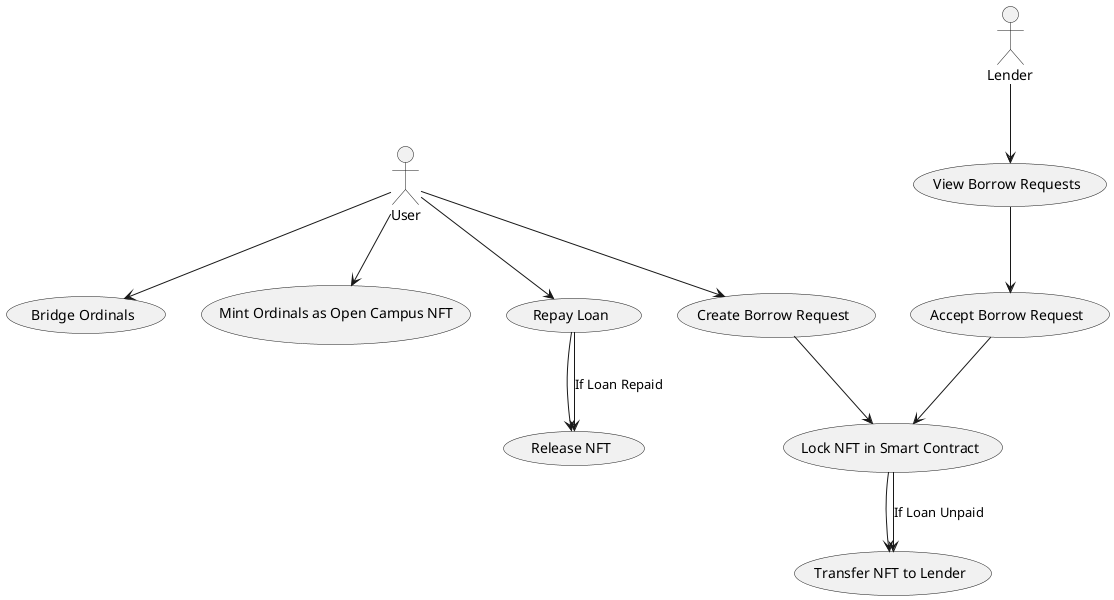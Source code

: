 @startuml
actor User
actor Lender

usecase "Bridge Ordinals" as UC1
usecase "Mint Ordinals as Open Campus NFT" as UC2
usecase "Create Borrow Request" as UC3
usecase "View Borrow Requests" as UC4
usecase "Accept Borrow Request" as UC5
usecase "Lock NFT in Smart Contract" as UC6
usecase "Repay Loan" as UC7
usecase "Release NFT" as UC8
usecase "Transfer NFT to Lender" as UC9

User --> UC1
User --> UC2
User --> UC3
Lender --> UC4
UC4 --> UC5

User --> UC7
UC3 --> UC6
UC5 --> UC6
UC7 --> UC8
UC6 --> UC9

UC8 <-- UC7 : If Loan Repaid
UC9 <-- UC6 : If Loan Unpaid
@enduml
